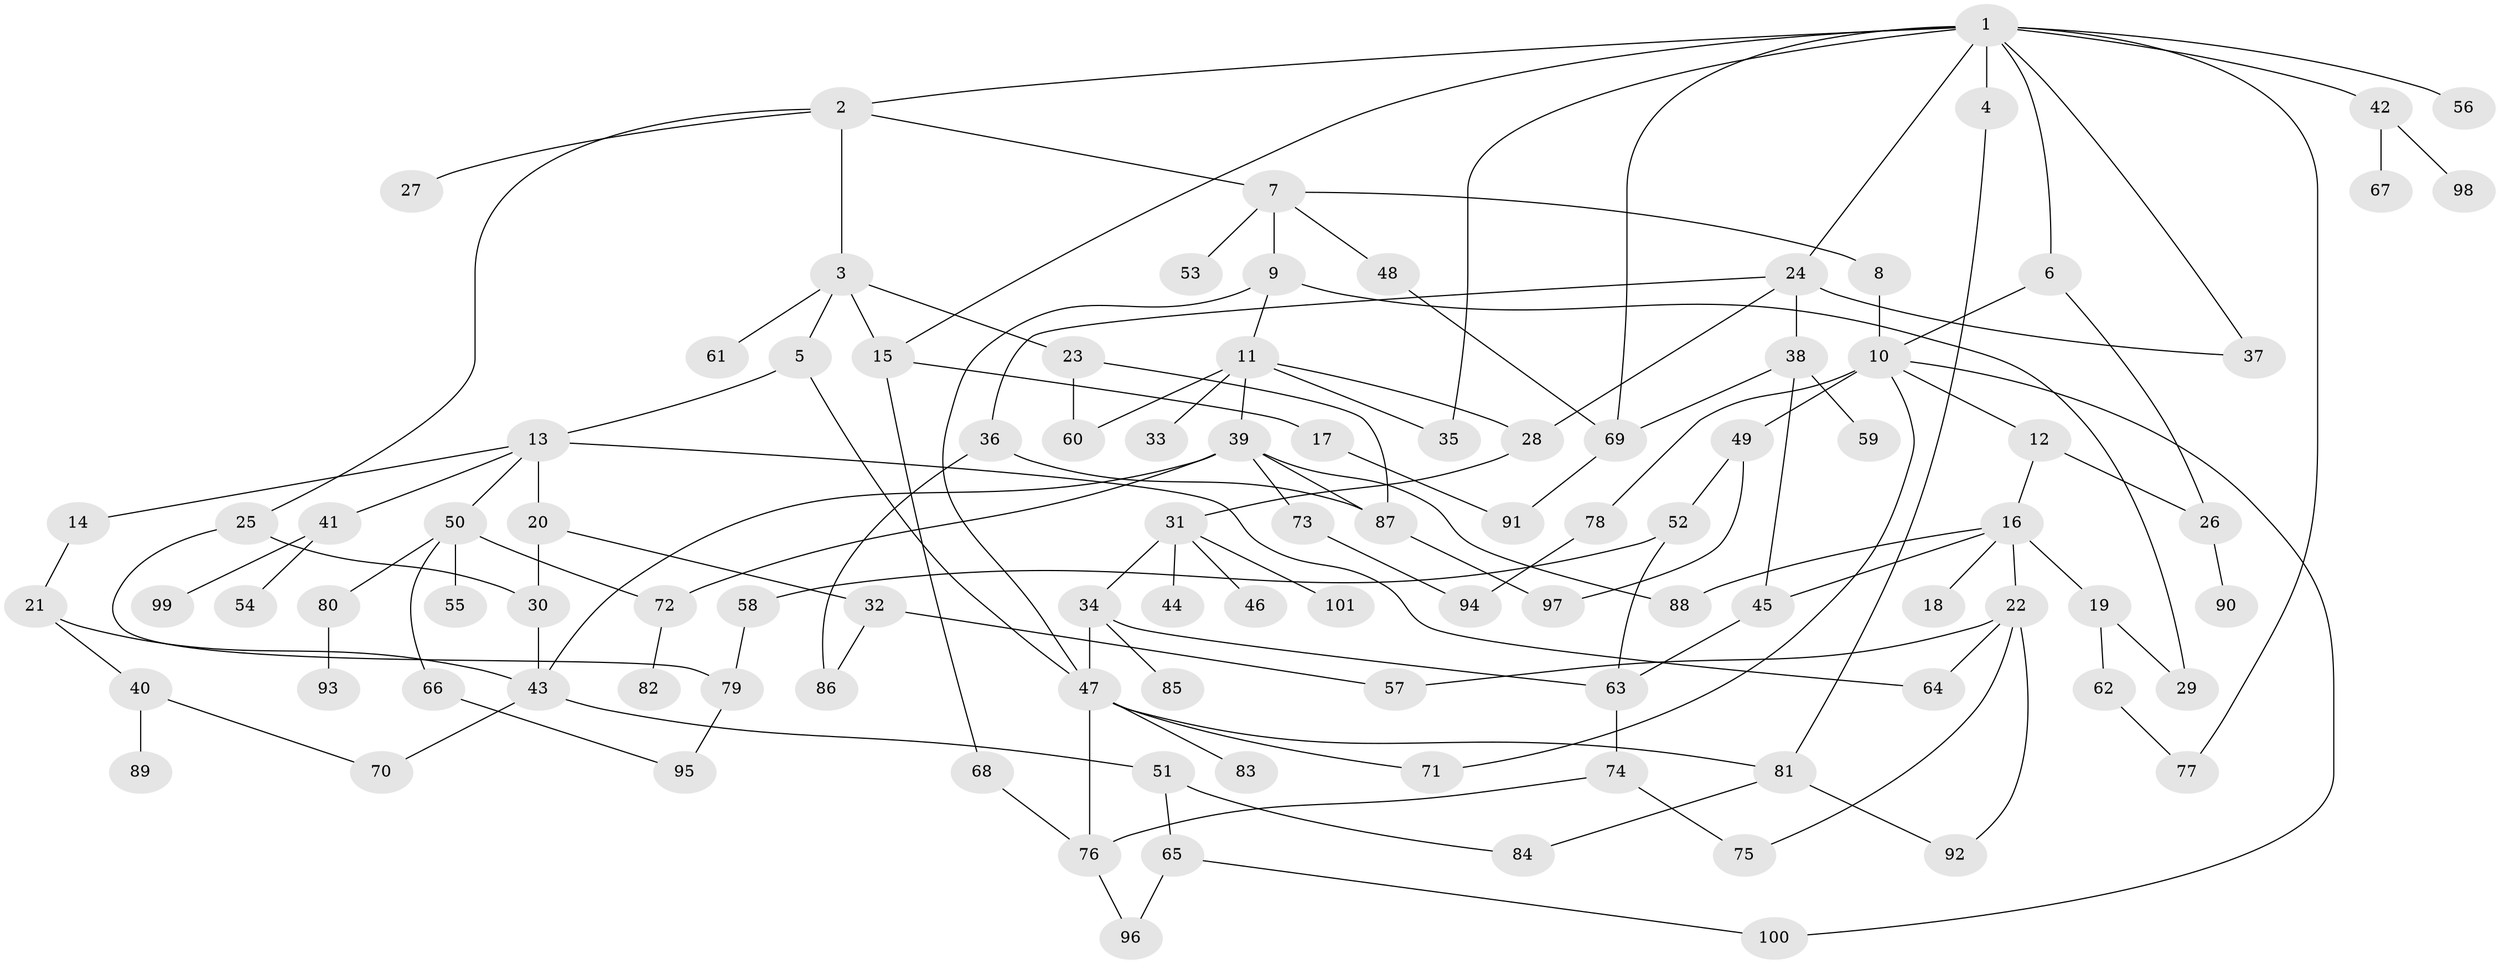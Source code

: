// Generated by graph-tools (version 1.1) at 2025/49/03/09/25 03:49:19]
// undirected, 101 vertices, 141 edges
graph export_dot {
graph [start="1"]
  node [color=gray90,style=filled];
  1;
  2;
  3;
  4;
  5;
  6;
  7;
  8;
  9;
  10;
  11;
  12;
  13;
  14;
  15;
  16;
  17;
  18;
  19;
  20;
  21;
  22;
  23;
  24;
  25;
  26;
  27;
  28;
  29;
  30;
  31;
  32;
  33;
  34;
  35;
  36;
  37;
  38;
  39;
  40;
  41;
  42;
  43;
  44;
  45;
  46;
  47;
  48;
  49;
  50;
  51;
  52;
  53;
  54;
  55;
  56;
  57;
  58;
  59;
  60;
  61;
  62;
  63;
  64;
  65;
  66;
  67;
  68;
  69;
  70;
  71;
  72;
  73;
  74;
  75;
  76;
  77;
  78;
  79;
  80;
  81;
  82;
  83;
  84;
  85;
  86;
  87;
  88;
  89;
  90;
  91;
  92;
  93;
  94;
  95;
  96;
  97;
  98;
  99;
  100;
  101;
  1 -- 2;
  1 -- 4;
  1 -- 6;
  1 -- 24;
  1 -- 35;
  1 -- 42;
  1 -- 56;
  1 -- 69;
  1 -- 77;
  1 -- 15;
  1 -- 37;
  2 -- 3;
  2 -- 7;
  2 -- 25;
  2 -- 27;
  3 -- 5;
  3 -- 15;
  3 -- 23;
  3 -- 61;
  4 -- 81;
  5 -- 13;
  5 -- 47;
  6 -- 10;
  6 -- 26;
  7 -- 8;
  7 -- 9;
  7 -- 48;
  7 -- 53;
  8 -- 10;
  9 -- 11;
  9 -- 29;
  9 -- 47;
  10 -- 12;
  10 -- 49;
  10 -- 71;
  10 -- 78;
  10 -- 100;
  11 -- 33;
  11 -- 39;
  11 -- 60;
  11 -- 28;
  11 -- 35;
  12 -- 16;
  12 -- 26;
  13 -- 14;
  13 -- 20;
  13 -- 41;
  13 -- 50;
  13 -- 64;
  14 -- 21;
  15 -- 17;
  15 -- 68;
  16 -- 18;
  16 -- 19;
  16 -- 22;
  16 -- 45;
  16 -- 88;
  17 -- 91;
  19 -- 29;
  19 -- 62;
  20 -- 30;
  20 -- 32;
  21 -- 40;
  21 -- 43;
  22 -- 57;
  22 -- 75;
  22 -- 92;
  22 -- 64;
  23 -- 87;
  23 -- 60;
  24 -- 28;
  24 -- 36;
  24 -- 37;
  24 -- 38;
  25 -- 79;
  25 -- 30;
  26 -- 90;
  28 -- 31;
  30 -- 43;
  31 -- 34;
  31 -- 44;
  31 -- 46;
  31 -- 101;
  32 -- 86;
  32 -- 57;
  34 -- 47;
  34 -- 85;
  34 -- 63;
  36 -- 87;
  36 -- 86;
  38 -- 59;
  38 -- 69;
  38 -- 45;
  39 -- 43;
  39 -- 72;
  39 -- 73;
  39 -- 88;
  39 -- 87;
  40 -- 89;
  40 -- 70;
  41 -- 54;
  41 -- 99;
  42 -- 67;
  42 -- 98;
  43 -- 51;
  43 -- 70;
  45 -- 63;
  47 -- 81;
  47 -- 83;
  47 -- 76;
  47 -- 71;
  48 -- 69;
  49 -- 52;
  49 -- 97;
  50 -- 55;
  50 -- 66;
  50 -- 80;
  50 -- 72;
  51 -- 65;
  51 -- 84;
  52 -- 58;
  52 -- 63;
  58 -- 79;
  62 -- 77;
  63 -- 74;
  65 -- 96;
  65 -- 100;
  66 -- 95;
  68 -- 76;
  69 -- 91;
  72 -- 82;
  73 -- 94;
  74 -- 76;
  74 -- 75;
  76 -- 96;
  78 -- 94;
  79 -- 95;
  80 -- 93;
  81 -- 92;
  81 -- 84;
  87 -- 97;
}
